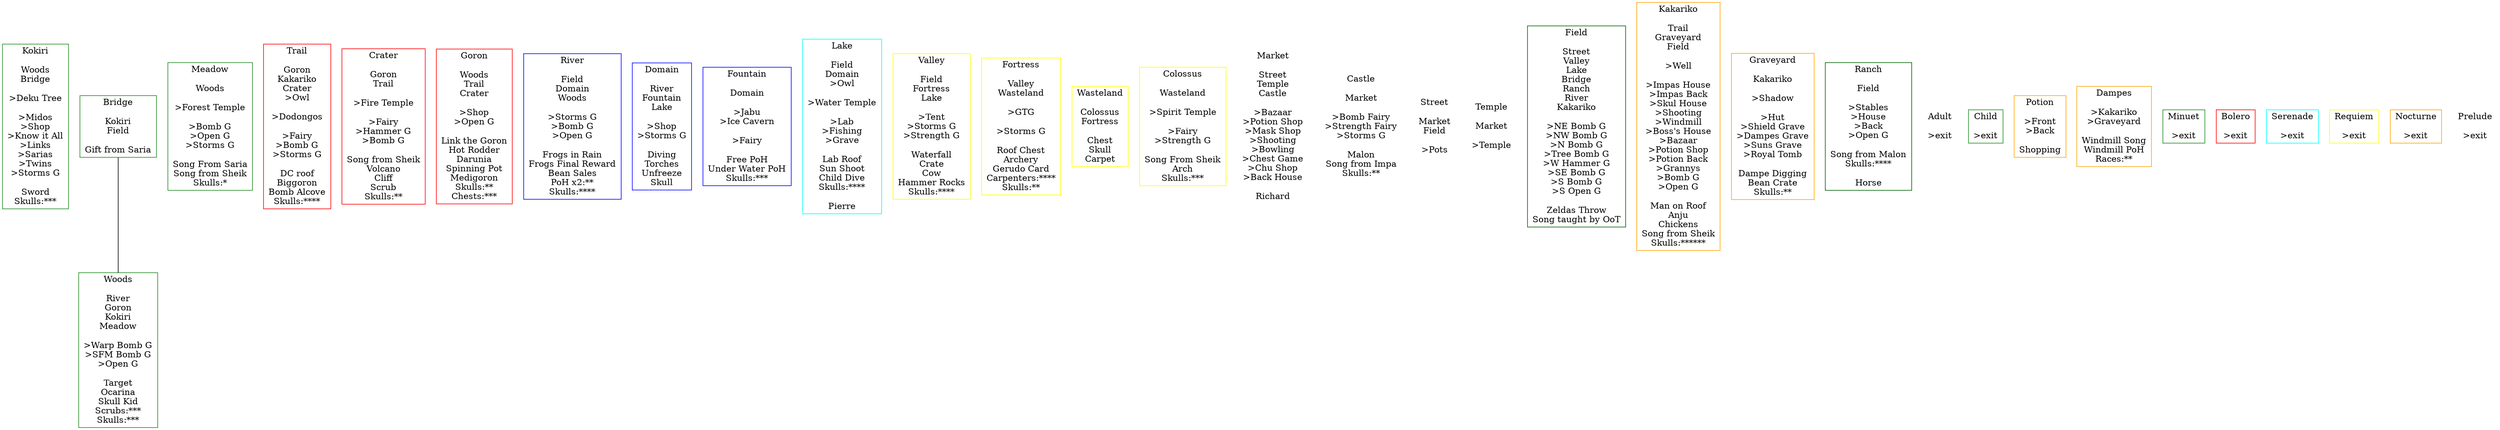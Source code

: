 digraph G {

#-----------------------------------------------------
#Kokiri Forest

Kokiri[ shape="box", color="forestgreen", label="Kokiri

Woods
Bridge

>Deku Tree

>Midos
>Shop
>Know it All
>Links
>Sarias
>Twins
>Storms G

Sword
Skulls:***
"]

#-----------------------------------------------------
#Lost Woods
Woods[shape="box", color="forestgreen", label="Woods

River
Goron
Kokiri
Meadow

>Warp Bomb G
>SFM Bomb G
>Open G

Target
Ocarina
Skull Kid
Scrubs:***
Skulls:***
"]

#-----------------------------------------------------
#Lost Woods Bridge
Bridge[shape="box", color="forestgreen", label="Bridge

Kokiri
Field

Gift from Saria
"]

Bridge -> Woods [ label = "", arrowhead="none", arrowtail="none" ]

#-----------------------------------------------------
#Sacred Forest Meadow
Meadow[shape="box", color="forestgreen", label="Meadow

Woods

>Forest Temple

>Bomb G
>Open G
>Storms G

Song From Saria
Song from Sheik
Skulls:*
"]

#-----------------------------------------------------
#Death Mountain Trail
Trail[ shape="box", color="red", label="Trail

Goron
Kakariko
Crater
>Owl

>Dodongos

>Fairy
>Bomb G
>Storms G

DC roof
Biggoron
Bomb Alcove
Skulls:****
"]

#-----------------------------------------------------
#Death Mountain Crater
Crater[ shape="box", color="red", label="Crater

Goron
Trail

>Fire Temple

>Fairy
>Hammer G
>Bomb G

Song from Sheik
Volcano
Cliff
Scrub
Skulls:**
"]

#-----------------------------------------------------
#Goron City
Goron[ shape="box", color="red", label="Goron

Woods
Trail
Crater

>Shop
>Open G

Link the Goron
Hot Rodder
Darunia
Spinning Pot
Medigoron
Skulls:**
Chests:***
"]

#-----------------------------------------------------
#Zoras River
River[shape="box", color="blue", label="River

Field
Domain
Woods

>Storms G
>Bomb G
>Open G

Frogs in Rain
Frogs Final Reward
Bean Sales
PoH x2:**
Skulls:****
"]

#-----------------------------------------------------
#Zoras Domain
Domain[shape="box", color="blue", label="Domain

River
Fountain
Lake

>Shop
>Storms G

Diving
Torches
Unfreeze
Skull
"]

#-----------------------------------------------------
#Zoras Fountain
Fountain[shape="box", color="blue", label="Fountain

Domain

>Jabu
>Ice Cavern

>Fairy

Free PoH
Under Water PoH
Skulls:***
"]

#-----------------------------------------------------
#Lake Hylia

Lake[shape="box", color="cyan", label="Lake

Field
Domain
>Owl

>Water Temple

>Lab
>Fishing
>Grave

Lab Roof
Sun Shoot
Child Dive
Skulls:****

Pierre
"]

#-----------------------------------------------------
#Gerudo Valley
Valley[shape="box", color="yellow", label="Valley

Field
Fortress
Lake

>Tent
>Storms G
>Strength G

Waterfall
Crate
Cow
Hammer Rocks
Skulls:****
"]


#Valley -> Lake [ label = "" ]

#-----------------------------------------------------
#Gerudo Fortress
Fortress[shape="box", color="yellow", label="Fortress

Valley
Wasteland

>GTG

>Storms G

Roof Chest
Archery
Gerudo Card
Carpenters:****
Skulls:**
"]

#-----------------------------------------------------
#Haunted Wasteland
Wasteland[shape="box", color="yellow", label="Wasteland

Colossus
Fortress

Chest
Skull
Carpet
"]

#-----------------------------------------------------
#Desert Colossus
Colossus[shape="box", color="yellow", label="Colossus

Wasteland

>Spirit Temple

>Fairy
>Strength G

Song From Sheik
Arch
Skulls:***
"]

#-----------------------------------------------------
#Hyrule Castle Market

Market[shape="box", color="white", label="Market

Street
Temple
Castle

>Bazaar
>Potion Shop
>Mask Shop
>Shooting
>Bowling
>Chest Game
>Chu Shop
>Back House

Richard
"]

#-----------------------------------------------------
#Hyrule Castle

Castle[shape="box",  color="white", label="Castle

Market

>Bomb Fairy
>Strength Fairy
>Storms G

Malon
Song from Impa
Skulls:**
"]

#-----------------------------------------------------
#Drawbridge Street

Street[shape="box", color="white", label="Street

Market
Field

>Pots
"]

#-----------------------------------------------------
#Outside Temple of Time
Temple[shape="box", color="white", label="Temple

Market

>Temple
"]

#-----------------------------------------------------
#Hyrule Field
Field[ shape="box", color="darkgreen", label="Field

Street
Valley
Lake
Bridge
Ranch
River
Kakariko

>NE Bomb G
>NW Bomb G
>N Bomb G
>Tree Bomb G
>W Hammer G
>SE Bomb G
>S Bomb G
>S Open G

Zeldas Throw
Song taught by OoT
"]

#-----------------------------------------------------
#Kakariko Village
Kakariko[ shape="box", color="orange", label="Kakariko

Trail
Graveyard
Field

>Well

>Impas House
>Impas Back
>Skul House
>Shooting
>Windmill
>Boss's House
>Bazaar
>Potion Shop
>Potion Back
>Grannys
>Bomb G
>Open G

Man on Roof
Anju
Chickens
Song from Sheik
Skulls:******
"]

#-----------------------------------------------------
#Graveyard
Graveyard[ shape="box", color="orange", label="Graveyard

Kakariko

>Shadow

>Hut
>Shield Grave
>Dampes Grave
>Suns Grave
>Royal Tomb

Dampe Digging
Bean Crate
Skulls:**
"]

#-----------------------------------------------------
#Lon Lon Ranch

Ranch[shape="box", color="darkgreen", label="Ranch

Field

>Stables
>House
>Back
>Open G

Song from Malon
Skulls:****

Horse
"]

#-----------------------------------------------------
#Misc Interiors

Adult [ shape="box", color = "white", label="Adult

>exit
"]

Child [ shape="box", color = "forestgreen",  label="Child

>exit
"]

Potion [ shape="box", color = "orange",  label="Potion

>Front
>Back

Shopping
"]

Dampes [ shape="box", color = "orange",  label="Dampes

>Kakariko
>Graveyard

Windmill Song
Windmill PoH
Races:**
"]

Minuet[ shape="box", color="forestgreen", label="Minuet

>exit
"]

Bolero[ shape="box", color="red", label="Bolero

>exit
"]

Serenade[ shape="box", color="cyan", label="Serenade

>exit
"]

Requiem[ shape="box", color="yellow", label="Requiem

>exit
"]

Nocturne[ shape="box", color="orange", label="Nocturne

>exit
"]

Prelude[ shape="box", color="white", label="Prelude

>exit
"]

}
